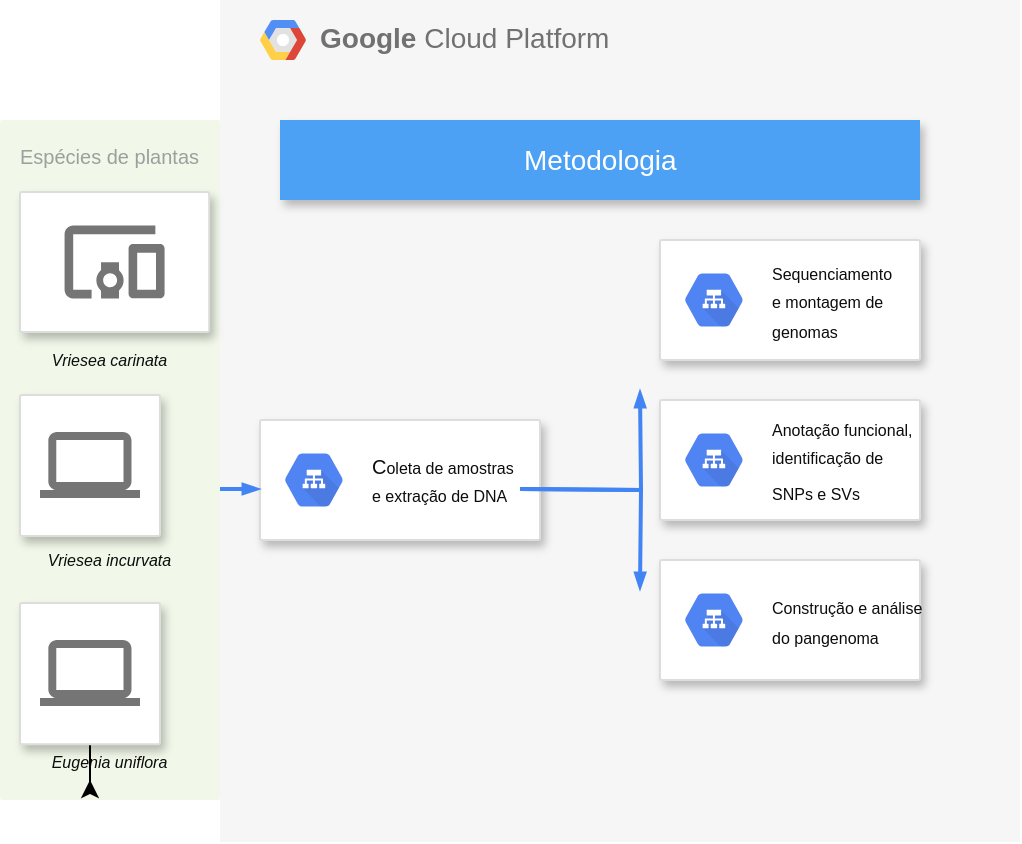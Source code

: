<mxfile version="21.6.6" type="github">
  <diagram id="f106602c-feb2-e66a-4537-3a34d633f6aa" name="Page-1">
    <mxGraphModel dx="585" dy="359" grid="1" gridSize="10" guides="1" tooltips="1" connect="1" arrows="1" fold="1" page="1" pageScale="1" pageWidth="1169" pageHeight="827" background="none" math="0" shadow="0">
      <root>
        <mxCell id="0" />
        <mxCell id="1" parent="0" />
        <mxCell id="14" value="&lt;b&gt;Google &lt;/b&gt;Cloud Platform" style="fillColor=#F6F6F6;strokeColor=none;shadow=0;gradientColor=none;fontSize=14;align=left;spacing=10;fontColor=#717171;9E9E9E;verticalAlign=top;spacingTop=-4;fontStyle=0;spacingLeft=40;html=1;" parent="1" vertex="1">
          <mxGeometry x="420" y="80" width="400" height="421" as="geometry" />
        </mxCell>
        <mxCell id="15" value="" style="shape=mxgraph.gcp2.google_cloud_platform;fillColor=#F6F6F6;strokeColor=none;shadow=0;gradientColor=none;" parent="14" vertex="1">
          <mxGeometry width="23" height="20" relative="1" as="geometry">
            <mxPoint x="20" y="10" as="offset" />
          </mxGeometry>
        </mxCell>
        <mxCell id="OpWNHS3TpHVLZKdaBDtU-1013" value="" style="strokeColor=#dddddd;fillColor=#ffffff;shadow=1;strokeWidth=1;rounded=1;absoluteArcSize=1;arcSize=2;fontSize=11;fontColor=#9E9E9E;align=center;html=1;" vertex="1" parent="14">
          <mxGeometry x="220" y="280" width="130" height="60" as="geometry" />
        </mxCell>
        <mxCell id="OpWNHS3TpHVLZKdaBDtU-1014" value="&lt;div&gt;&lt;font style=&quot;font-size: 8px;&quot; color=&quot;#0D0D0D&quot;&gt;Construção e análise&lt;/font&gt;&lt;/div&gt;&lt;div&gt;&lt;font style=&quot;font-size: 8px;&quot; color=&quot;#0D0D0D&quot;&gt; do pangenoma&lt;/font&gt;&lt;/div&gt;" style="dashed=0;connectable=0;html=1;fillColor=#5184F3;strokeColor=none;shape=mxgraph.gcp2.hexIcon;prIcon=cloud_load_balancing;part=1;labelPosition=right;verticalLabelPosition=middle;align=left;verticalAlign=middle;spacingLeft=5;fontColor=#999999;fontSize=12;" vertex="1" parent="OpWNHS3TpHVLZKdaBDtU-1013">
          <mxGeometry y="0.5" width="44" height="39" relative="1" as="geometry">
            <mxPoint x="5" y="-19.5" as="offset" />
          </mxGeometry>
        </mxCell>
        <mxCell id="OpWNHS3TpHVLZKdaBDtU-1015" value="" style="strokeColor=#dddddd;fillColor=#ffffff;shadow=1;strokeWidth=1;rounded=1;absoluteArcSize=1;arcSize=2;fontSize=11;fontColor=#9E9E9E;align=center;html=1;" vertex="1" parent="14">
          <mxGeometry x="220" y="120" width="130" height="60" as="geometry" />
        </mxCell>
        <mxCell id="OpWNHS3TpHVLZKdaBDtU-1016" value="&lt;div align=&quot;left&quot;&gt;&lt;font style=&quot;font-size: 8px;&quot; face=&quot;Helvetica&quot; color=&quot;#0D0D0D&quot;&gt;Sequenciamento &lt;br&gt;&lt;/font&gt;&lt;/div&gt;&lt;div align=&quot;left&quot;&gt;&lt;font style=&quot;font-size: 8px;&quot; face=&quot;Helvetica&quot; color=&quot;#0D0D0D&quot;&gt;e montagem de &lt;br&gt;&lt;/font&gt;&lt;/div&gt;&lt;div align=&quot;left&quot;&gt;&lt;font style=&quot;font-size: 8px;&quot; face=&quot;Helvetica&quot; color=&quot;#0D0D0D&quot;&gt;genomas&lt;/font&gt;&lt;/div&gt;" style="dashed=0;connectable=0;html=1;fillColor=#5184F3;strokeColor=none;shape=mxgraph.gcp2.hexIcon;prIcon=cloud_load_balancing;part=1;labelPosition=right;verticalLabelPosition=middle;align=left;verticalAlign=middle;spacingLeft=5;fontColor=#999999;fontSize=12;" vertex="1" parent="OpWNHS3TpHVLZKdaBDtU-1015">
          <mxGeometry y="0.5" width="44" height="39" relative="1" as="geometry">
            <mxPoint x="5" y="-19.5" as="offset" />
          </mxGeometry>
        </mxCell>
        <mxCell id="OpWNHS3TpHVLZKdaBDtU-1017" value="" style="strokeColor=#dddddd;fillColor=#ffffff;shadow=1;strokeWidth=1;rounded=1;absoluteArcSize=1;arcSize=2;fontSize=11;fontColor=#9E9E9E;align=center;html=1;" vertex="1" parent="14">
          <mxGeometry x="220" y="200" width="130" height="60" as="geometry" />
        </mxCell>
        <mxCell id="OpWNHS3TpHVLZKdaBDtU-1018" value="&lt;div&gt;&lt;font style=&quot;font-size: 8px;&quot; color=&quot;#0D0D0D&quot;&gt;Anotação funcional,&lt;/font&gt;&lt;/div&gt;&lt;div&gt;&lt;font style=&quot;font-size: 8px;&quot; color=&quot;#0D0D0D&quot;&gt; identificação de&lt;/font&gt;&lt;/div&gt;&lt;div&gt;&lt;font style=&quot;font-size: 8px;&quot;&gt;&lt;font color=&quot;#0D0D0D&quot;&gt; SNPs e SVs&lt;/font&gt;&lt;span style=&quot;font-size: 12pt; font-family: Arial, sans-serif; color: rgb(0, 0, 0); background-color: transparent; font-weight: 700; font-style: italic; font-variant: normal; text-decoration: none; vertical-align: baseline;&quot;&gt;&lt;/span&gt;&lt;/font&gt;&lt;/div&gt;" style="dashed=0;connectable=0;html=1;fillColor=#5184F3;strokeColor=none;shape=mxgraph.gcp2.hexIcon;prIcon=cloud_load_balancing;part=1;labelPosition=right;verticalLabelPosition=middle;align=left;verticalAlign=middle;spacingLeft=5;fontColor=#999999;fontSize=12;" vertex="1" parent="OpWNHS3TpHVLZKdaBDtU-1017">
          <mxGeometry y="0.5" width="44" height="39" relative="1" as="geometry">
            <mxPoint x="5" y="-19.5" as="offset" />
          </mxGeometry>
        </mxCell>
        <mxCell id="OpWNHS3TpHVLZKdaBDtU-1020" value="" style="strokeColor=#dddddd;fillColor=#ffffff;shadow=1;strokeWidth=1;rounded=1;absoluteArcSize=1;arcSize=2;fontSize=11;fontColor=#9E9E9E;align=center;html=1;" vertex="1" parent="14">
          <mxGeometry x="20" y="210" width="140" height="60" as="geometry" />
        </mxCell>
        <mxCell id="OpWNHS3TpHVLZKdaBDtU-1021" value="&lt;div style=&quot;font-size: 11px;&quot;&gt;&lt;font style=&quot;font-size: 10px;&quot; color=&quot;#0D0D0D&quot;&gt;C&lt;font style=&quot;font-size: 8px;&quot;&gt;oleta de amostras&lt;/font&gt;&lt;/font&gt;&lt;/div&gt;&lt;div style=&quot;font-size: 11px;&quot;&gt;&lt;font style=&quot;font-size: 10px;&quot; color=&quot;#0D0D0D&quot;&gt;&lt;font style=&quot;font-size: 8px;&quot;&gt;e extração de DNA&lt;/font&gt;&lt;/font&gt;&lt;/div&gt;" style="dashed=0;connectable=0;html=1;fillColor=#5184F3;strokeColor=none;shape=mxgraph.gcp2.hexIcon;prIcon=cloud_load_balancing;part=1;labelPosition=right;verticalLabelPosition=middle;align=left;verticalAlign=middle;spacingLeft=5;fontColor=#999999;fontSize=12;" vertex="1" parent="OpWNHS3TpHVLZKdaBDtU-1020">
          <mxGeometry y="0.5" width="44" height="39" relative="1" as="geometry">
            <mxPoint x="5" y="-19.5" as="offset" />
          </mxGeometry>
        </mxCell>
        <mxCell id="818" value="&amp;nbsp;&amp;nbsp;&amp;nbsp;&amp;nbsp;&amp;nbsp;&amp;nbsp;&amp;nbsp;&amp;nbsp;&amp;nbsp;&amp;nbsp;&amp;nbsp;&amp;nbsp;&amp;nbsp;&amp;nbsp;&amp;nbsp;&amp;nbsp;&amp;nbsp; Metodologia" style="fillColor=#4DA1F5;strokeColor=none;shadow=1;gradientColor=none;fontSize=14;align=left;spacingLeft=50;fontColor=#ffffff;html=1;" parent="14" vertex="1">
          <mxGeometry x="30" y="60" width="320" height="40" as="geometry" />
        </mxCell>
        <mxCell id="997" value="&lt;div&gt;&lt;font style=&quot;font-size: 10px;&quot;&gt;Espécies de plantas &lt;/font&gt;&lt;br&gt;&lt;/div&gt;&lt;div&gt;&lt;br&gt;&lt;/div&gt;&lt;div&gt;&lt;br&gt;&lt;/div&gt;&lt;div&gt;&lt;br&gt;&lt;/div&gt;&lt;div&gt;&lt;br&gt;&lt;/div&gt;&lt;div&gt;&lt;br&gt;&lt;/div&gt;&lt;div&gt;&lt;br&gt;&lt;/div&gt;&lt;div align=&quot;center&quot;&gt;&lt;font style=&quot;font-size: 8px;&quot; color=&quot;#0D0D0D&quot;&gt;&lt;i&gt;Vriesea carinata&lt;/i&gt;&lt;/font&gt;&lt;/div&gt;&lt;div align=&quot;center&quot;&gt;&lt;font style=&quot;font-size: 8px;&quot; color=&quot;#0D0D0D&quot;&gt;&lt;i&gt;&lt;br&gt;&lt;/i&gt;&lt;/font&gt;&lt;/div&gt;&lt;div align=&quot;center&quot;&gt;&lt;font style=&quot;font-size: 8px;&quot; color=&quot;#0D0D0D&quot;&gt;&lt;i&gt;&lt;br&gt;&lt;/i&gt;&lt;/font&gt;&lt;/div&gt;&lt;div align=&quot;center&quot;&gt;&lt;font style=&quot;font-size: 8px;&quot; color=&quot;#0D0D0D&quot;&gt;&lt;i&gt;&lt;br&gt;&lt;/i&gt;&lt;/font&gt;&lt;/div&gt;&lt;div align=&quot;center&quot;&gt;&lt;font style=&quot;font-size: 8px;&quot; color=&quot;#0D0D0D&quot;&gt;&lt;i&gt;&lt;br&gt;&lt;/i&gt;&lt;/font&gt;&lt;/div&gt;&lt;div align=&quot;center&quot;&gt;&lt;font style=&quot;font-size: 8px;&quot; color=&quot;#0D0D0D&quot;&gt;&lt;i&gt;&lt;br&gt;&lt;/i&gt;&lt;/font&gt;&lt;/div&gt;&lt;div align=&quot;center&quot;&gt;&lt;font style=&quot;font-size: 8px;&quot; color=&quot;#0D0D0D&quot;&gt;&lt;i&gt;&lt;br&gt;&lt;/i&gt;&lt;/font&gt;&lt;/div&gt;&lt;div align=&quot;center&quot;&gt;&lt;font style=&quot;font-size: 8px;&quot; color=&quot;#0D0D0D&quot;&gt;&lt;i&gt;Vriesea incurvata&lt;/i&gt;&lt;/font&gt;&lt;/div&gt;&lt;div align=&quot;center&quot;&gt;&lt;font style=&quot;font-size: 8px;&quot; color=&quot;#0D0D0D&quot;&gt;&lt;i&gt;&lt;br&gt;&lt;/i&gt;&lt;/font&gt;&lt;/div&gt;&lt;div align=&quot;center&quot;&gt;&lt;font style=&quot;font-size: 8px;&quot; color=&quot;#0D0D0D&quot;&gt;&lt;i&gt;&lt;br&gt;&lt;/i&gt;&lt;/font&gt;&lt;/div&gt;&lt;div align=&quot;center&quot;&gt;&lt;font style=&quot;font-size: 8px;&quot; color=&quot;#0D0D0D&quot;&gt;&lt;i&gt;&lt;br&gt;&lt;/i&gt;&lt;/font&gt;&lt;/div&gt;&lt;div align=&quot;center&quot;&gt;&lt;font style=&quot;font-size: 8px;&quot; color=&quot;#0D0D0D&quot;&gt;&lt;i&gt;&lt;br&gt;&lt;/i&gt;&lt;/font&gt;&lt;/div&gt;&lt;div align=&quot;center&quot;&gt;&lt;font style=&quot;font-size: 8px;&quot; color=&quot;#0D0D0D&quot;&gt;&lt;i&gt;&lt;br&gt;&lt;/i&gt;&lt;/font&gt;&lt;/div&gt;&lt;div align=&quot;center&quot;&gt;&lt;font style=&quot;font-size: 8px;&quot; color=&quot;#0D0D0D&quot;&gt;&lt;i&gt;&lt;br&gt;&lt;/i&gt;&lt;/font&gt;&lt;/div&gt;&lt;div align=&quot;center&quot;&gt;&lt;font style=&quot;font-size: 8px;&quot; color=&quot;#0D0D0D&quot;&gt;&lt;i&gt;Eugenia uniflora&lt;br&gt;&lt;/i&gt;&lt;/font&gt;&lt;/div&gt;" style="rounded=1;absoluteArcSize=1;arcSize=2;html=1;strokeColor=none;gradientColor=none;shadow=0;dashed=0;fontSize=12;fontColor=#9E9E9E;align=left;verticalAlign=top;spacing=10;spacingTop=-4;fillColor=#F1F8E9;" parent="1" vertex="1">
          <mxGeometry x="310" y="140" width="110" height="340" as="geometry" />
        </mxCell>
        <mxCell id="985" value="" style="strokeColor=#dddddd;fillColor=#ffffff;shadow=1;strokeWidth=1;rounded=1;absoluteArcSize=1;arcSize=2;labelPosition=center;verticalLabelPosition=middle;align=center;verticalAlign=bottom;spacingLeft=0;fontColor=#999999;fontSize=12;whiteSpace=wrap;spacingBottom=2;html=1;" parent="1" vertex="1">
          <mxGeometry x="320" y="176" width="94.58" height="70" as="geometry" />
        </mxCell>
        <mxCell id="986" value="" style="dashed=0;connectable=0;html=1;fillColor=#757575;strokeColor=none;shape=mxgraph.gcp2.mobile_devices;part=1;" parent="985" vertex="1">
          <mxGeometry x="0.5" width="50" height="36.5" relative="1" as="geometry">
            <mxPoint x="-25" y="16.75" as="offset" />
          </mxGeometry>
        </mxCell>
        <mxCell id="OpWNHS3TpHVLZKdaBDtU-1001" value="" style="shape=image;verticalLabelPosition=bottom;labelBackgroundColor=default;verticalAlign=top;aspect=fixed;imageAspect=0;image=https://cdn.awsli.com.br/600x450/441/441644/produto/15188177/42219eb388.jpg;" vertex="1" parent="985">
          <mxGeometry width="94.58" height="70" as="geometry" />
        </mxCell>
        <mxCell id="998" style="edgeStyle=elbowEdgeStyle;rounded=0;elbow=vertical;html=1;labelBackgroundColor=none;startFill=1;startSize=4;endArrow=blockThin;endFill=1;endSize=4;jettySize=auto;orthogonalLoop=1;strokeColor=#4284F3;strokeWidth=2;fontSize=12;fontColor=#000000;align=left;dashed=0;" parent="1" source="997" edge="1">
          <mxGeometry relative="1" as="geometry">
            <mxPoint x="440" y="324.429" as="targetPoint" />
          </mxGeometry>
        </mxCell>
        <mxCell id="987" value="" style="strokeColor=#dddddd;fillColor=#ffffff;shadow=1;strokeWidth=1;rounded=1;absoluteArcSize=1;arcSize=2;labelPosition=center;verticalLabelPosition=middle;align=center;verticalAlign=bottom;spacingLeft=0;fontColor=#999999;fontSize=12;whiteSpace=wrap;spacingBottom=2;html=1;" parent="1" vertex="1">
          <mxGeometry x="320" y="277.5" width="70" height="70.5" as="geometry" />
        </mxCell>
        <mxCell id="988" value="" style="dashed=0;connectable=0;html=1;fillColor=#757575;strokeColor=none;shape=mxgraph.gcp2.laptop;part=1;" parent="987" vertex="1">
          <mxGeometry x="0.5" width="50" height="33" relative="1" as="geometry">
            <mxPoint x="-25" y="18.5" as="offset" />
          </mxGeometry>
        </mxCell>
        <mxCell id="OpWNHS3TpHVLZKdaBDtU-1010" value="" style="shape=image;verticalLabelPosition=bottom;labelBackgroundColor=default;verticalAlign=top;aspect=fixed;imageAspect=0;image=https://static.inaturalist.org/photos/111612415/large.jpeg;" vertex="1" parent="987">
          <mxGeometry x="1.85" y="9.989" width="45.379" height="60.511" as="geometry" />
        </mxCell>
        <mxCell id="1000" style="edgeStyle=orthogonalEdgeStyle;rounded=0;elbow=vertical;html=1;labelBackgroundColor=none;startFill=1;startSize=4;endArrow=blockThin;endFill=1;endSize=4;jettySize=auto;orthogonalLoop=1;strokeColor=#4284F3;strokeWidth=2;fontSize=12;fontColor=#000000;align=left;dashed=0;" parent="1" edge="1">
          <mxGeometry relative="1" as="geometry">
            <mxPoint x="570" y="324.486" as="sourcePoint" />
            <mxPoint x="630" y="275" as="targetPoint" />
          </mxGeometry>
        </mxCell>
        <mxCell id="1001" style="edgeStyle=orthogonalEdgeStyle;rounded=0;elbow=vertical;html=1;labelBackgroundColor=none;startFill=1;startSize=4;endArrow=blockThin;endFill=1;endSize=4;jettySize=auto;orthogonalLoop=1;strokeColor=#4284F3;strokeWidth=2;fontSize=12;fontColor=#000000;align=left;dashed=0;" parent="1" edge="1">
          <mxGeometry relative="1" as="geometry">
            <mxPoint x="570" y="324.486" as="sourcePoint" />
            <mxPoint x="630" y="375" as="targetPoint" />
          </mxGeometry>
        </mxCell>
        <mxCell id="OpWNHS3TpHVLZKdaBDtU-1019" style="edgeStyle=orthogonalEdgeStyle;rounded=0;orthogonalLoop=1;jettySize=auto;html=1;" edge="1" parent="1" source="OpWNHS3TpHVLZKdaBDtU-1007">
          <mxGeometry relative="1" as="geometry">
            <mxPoint x="355" y="470" as="targetPoint" />
          </mxGeometry>
        </mxCell>
        <mxCell id="OpWNHS3TpHVLZKdaBDtU-1007" value="" style="strokeColor=#dddddd;fillColor=#ffffff;shadow=1;strokeWidth=1;rounded=1;absoluteArcSize=1;arcSize=2;labelPosition=center;verticalLabelPosition=middle;align=center;verticalAlign=bottom;spacingLeft=0;fontColor=#999999;fontSize=12;whiteSpace=wrap;spacingBottom=2;html=1;" vertex="1" parent="1">
          <mxGeometry x="320" y="381.5" width="70" height="70.58" as="geometry" />
        </mxCell>
        <mxCell id="OpWNHS3TpHVLZKdaBDtU-1008" value="" style="dashed=0;connectable=0;html=1;fillColor=#757575;strokeColor=none;shape=mxgraph.gcp2.laptop;part=1;" vertex="1" parent="OpWNHS3TpHVLZKdaBDtU-1007">
          <mxGeometry x="0.5" width="50" height="33" relative="1" as="geometry">
            <mxPoint x="-25" y="18.5" as="offset" />
          </mxGeometry>
        </mxCell>
        <mxCell id="OpWNHS3TpHVLZKdaBDtU-1009" value="" style="shape=image;verticalLabelPosition=bottom;labelBackgroundColor=default;verticalAlign=top;aspect=fixed;imageAspect=0;image=https://dw0jruhdg6fis.cloudfront.net/producao/31004543/G/whatsapp_image_2022_02_16_at_10.11.31_am.jpeg;" vertex="1" parent="OpWNHS3TpHVLZKdaBDtU-1007">
          <mxGeometry x="-5.4" y="10.25" width="75.4" height="50.08" as="geometry" />
        </mxCell>
      </root>
    </mxGraphModel>
  </diagram>
</mxfile>
